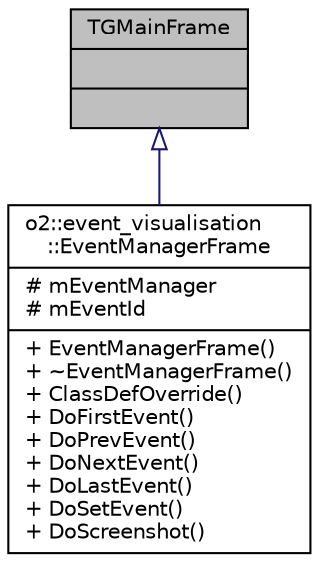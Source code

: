 digraph "TGMainFrame"
{
 // INTERACTIVE_SVG=YES
  bgcolor="transparent";
  edge [fontname="Helvetica",fontsize="10",labelfontname="Helvetica",labelfontsize="10"];
  node [fontname="Helvetica",fontsize="10",shape=record];
  Node1 [label="{TGMainFrame\n||}",height=0.2,width=0.4,color="black", fillcolor="grey75", style="filled", fontcolor="black"];
  Node1 -> Node2 [dir="back",color="midnightblue",fontsize="10",style="solid",arrowtail="onormal",fontname="Helvetica"];
  Node2 [label="{o2::event_visualisation\l::EventManagerFrame\n|# mEventManager\l# mEventId\l|+ EventManagerFrame()\l+ ~EventManagerFrame()\l+ ClassDefOverride()\l+ DoFirstEvent()\l+ DoPrevEvent()\l+ DoNextEvent()\l+ DoLastEvent()\l+ DoSetEvent()\l+ DoScreenshot()\l}",height=0.2,width=0.4,color="black",URL="$d0/d25/classo2_1_1event__visualisation_1_1EventManagerFrame.html"];
}
